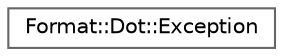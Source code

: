digraph "Graphical Class Hierarchy"
{
 // LATEX_PDF_SIZE
  bgcolor="transparent";
  edge [fontname=Helvetica,fontsize=10,labelfontname=Helvetica,labelfontsize=10];
  node [fontname=Helvetica,fontsize=10,shape=box,height=0.2,width=0.4];
  rankdir="LR";
  Node0 [label="Format::Dot::Exception",height=0.2,width=0.4,color="grey40", fillcolor="white", style="filled",URL="$df/dea/structFormat_1_1Dot_1_1Exception.html",tooltip=" "];
}
